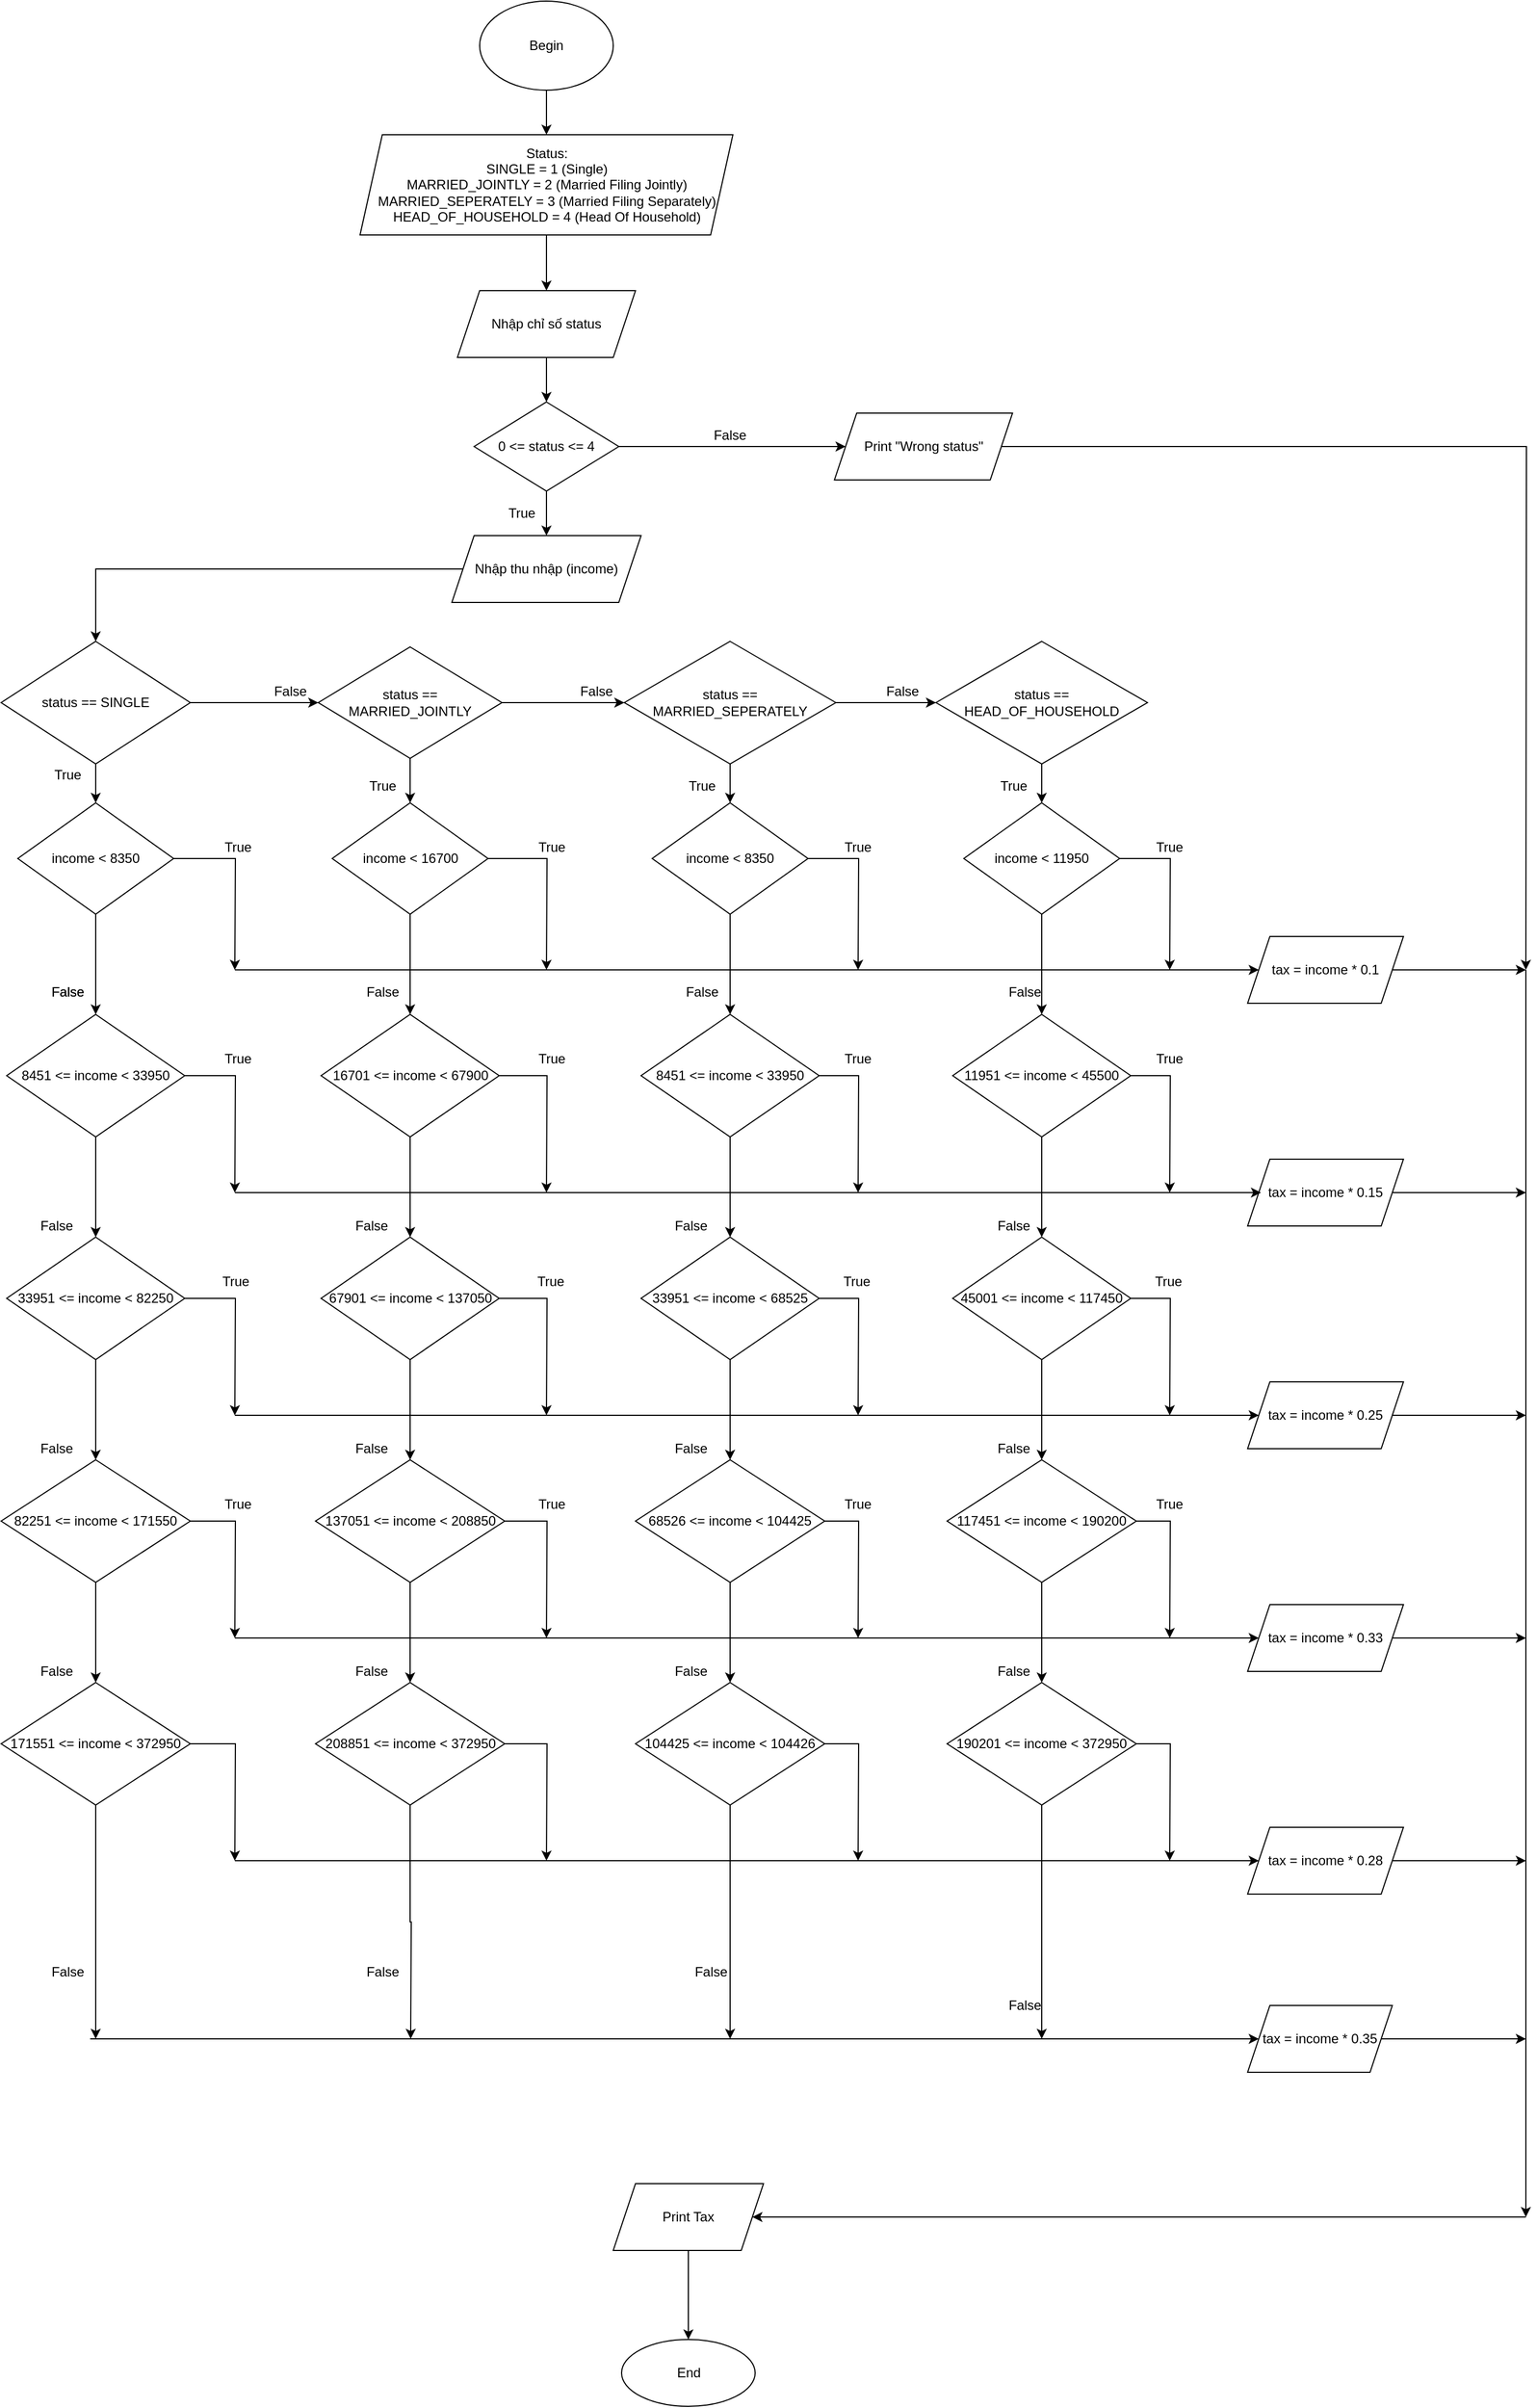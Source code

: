 <mxfile version="15.2.7" type="github">
  <diagram id="C5RBs43oDa-KdzZeNtuy" name="Page-1">
    <mxGraphModel dx="2216" dy="920" grid="1" gridSize="10" guides="1" tooltips="1" connect="1" arrows="1" fold="1" page="1" pageScale="1" pageWidth="1169" pageHeight="1654" math="0" shadow="0">
      <root>
        <mxCell id="WIyWlLk6GJQsqaUBKTNV-0" />
        <mxCell id="WIyWlLk6GJQsqaUBKTNV-1" parent="WIyWlLk6GJQsqaUBKTNV-0" />
        <mxCell id="ckWN-J3O00ycEV46TAen-2" style="edgeStyle=orthogonalEdgeStyle;rounded=0;orthogonalLoop=1;jettySize=auto;html=1;entryX=0.5;entryY=0;entryDx=0;entryDy=0;" parent="WIyWlLk6GJQsqaUBKTNV-1" source="ckWN-J3O00ycEV46TAen-0" target="ckWN-J3O00ycEV46TAen-1" edge="1">
          <mxGeometry relative="1" as="geometry" />
        </mxCell>
        <mxCell id="ckWN-J3O00ycEV46TAen-0" value="Begin" style="ellipse;whiteSpace=wrap;html=1;" parent="WIyWlLk6GJQsqaUBKTNV-1" vertex="1">
          <mxGeometry x="500" y="10" width="120" height="80" as="geometry" />
        </mxCell>
        <mxCell id="ckWN-J3O00ycEV46TAen-4" style="edgeStyle=orthogonalEdgeStyle;rounded=0;orthogonalLoop=1;jettySize=auto;html=1;entryX=0.5;entryY=0;entryDx=0;entryDy=0;" parent="WIyWlLk6GJQsqaUBKTNV-1" source="ckWN-J3O00ycEV46TAen-1" target="ckWN-J3O00ycEV46TAen-3" edge="1">
          <mxGeometry relative="1" as="geometry" />
        </mxCell>
        <mxCell id="ckWN-J3O00ycEV46TAen-1" value="Status:&lt;br&gt;SINGLE = 1 (Single)&lt;br&gt;MARRIED_JOINTLY = 2 (Married Filing Jointly)&lt;br&gt;MARRIED_SEPERATELY = 3 (Married Filing Separately)&lt;br&gt;HEAD_OF_HOUSEHOLD = 4 (Head Of Household)" style="shape=parallelogram;perimeter=parallelogramPerimeter;whiteSpace=wrap;html=1;fixedSize=1;" parent="WIyWlLk6GJQsqaUBKTNV-1" vertex="1">
          <mxGeometry x="392.5" y="130" width="335" height="90" as="geometry" />
        </mxCell>
        <mxCell id="ckWN-J3O00ycEV46TAen-6" style="edgeStyle=orthogonalEdgeStyle;rounded=0;orthogonalLoop=1;jettySize=auto;html=1;entryX=0.5;entryY=0;entryDx=0;entryDy=0;" parent="WIyWlLk6GJQsqaUBKTNV-1" source="ckWN-J3O00ycEV46TAen-3" target="ckWN-J3O00ycEV46TAen-5" edge="1">
          <mxGeometry relative="1" as="geometry" />
        </mxCell>
        <mxCell id="ckWN-J3O00ycEV46TAen-3" value="Nhập chỉ số status" style="shape=parallelogram;perimeter=parallelogramPerimeter;whiteSpace=wrap;html=1;fixedSize=1;" parent="WIyWlLk6GJQsqaUBKTNV-1" vertex="1">
          <mxGeometry x="480" y="270" width="160" height="60" as="geometry" />
        </mxCell>
        <mxCell id="ckWN-J3O00ycEV46TAen-8" style="edgeStyle=orthogonalEdgeStyle;rounded=0;orthogonalLoop=1;jettySize=auto;html=1;" parent="WIyWlLk6GJQsqaUBKTNV-1" source="ckWN-J3O00ycEV46TAen-5" target="ckWN-J3O00ycEV46TAen-7" edge="1">
          <mxGeometry relative="1" as="geometry" />
        </mxCell>
        <mxCell id="ckWN-J3O00ycEV46TAen-11" style="edgeStyle=orthogonalEdgeStyle;rounded=0;orthogonalLoop=1;jettySize=auto;html=1;entryX=0.5;entryY=0;entryDx=0;entryDy=0;" parent="WIyWlLk6GJQsqaUBKTNV-1" source="ckWN-J3O00ycEV46TAen-5" target="ckWN-J3O00ycEV46TAen-10" edge="1">
          <mxGeometry relative="1" as="geometry" />
        </mxCell>
        <mxCell id="ckWN-J3O00ycEV46TAen-5" value="0 &amp;lt;= status &amp;lt;= 4" style="rhombus;whiteSpace=wrap;html=1;" parent="WIyWlLk6GJQsqaUBKTNV-1" vertex="1">
          <mxGeometry x="495" y="370" width="130" height="80" as="geometry" />
        </mxCell>
        <mxCell id="xHcAGvmPAUpSbJHmkRTB-0" style="edgeStyle=orthogonalEdgeStyle;rounded=0;orthogonalLoop=1;jettySize=auto;html=1;" edge="1" parent="WIyWlLk6GJQsqaUBKTNV-1" source="ckWN-J3O00ycEV46TAen-7">
          <mxGeometry relative="1" as="geometry">
            <mxPoint x="1440" y="880" as="targetPoint" />
          </mxGeometry>
        </mxCell>
        <mxCell id="ckWN-J3O00ycEV46TAen-7" value="Print &quot;Wrong status&quot;" style="shape=parallelogram;perimeter=parallelogramPerimeter;whiteSpace=wrap;html=1;fixedSize=1;" parent="WIyWlLk6GJQsqaUBKTNV-1" vertex="1">
          <mxGeometry x="818.75" y="380" width="160" height="60" as="geometry" />
        </mxCell>
        <mxCell id="ckWN-J3O00ycEV46TAen-13" style="edgeStyle=orthogonalEdgeStyle;rounded=0;orthogonalLoop=1;jettySize=auto;html=1;entryX=0.5;entryY=0;entryDx=0;entryDy=0;" parent="WIyWlLk6GJQsqaUBKTNV-1" source="ckWN-J3O00ycEV46TAen-10" target="ckWN-J3O00ycEV46TAen-12" edge="1">
          <mxGeometry relative="1" as="geometry" />
        </mxCell>
        <mxCell id="ckWN-J3O00ycEV46TAen-10" value="Nhập thu nhập (income)" style="shape=parallelogram;perimeter=parallelogramPerimeter;whiteSpace=wrap;html=1;fixedSize=1;" parent="WIyWlLk6GJQsqaUBKTNV-1" vertex="1">
          <mxGeometry x="475" y="490" width="170" height="60" as="geometry" />
        </mxCell>
        <mxCell id="ckWN-J3O00ycEV46TAen-63" style="edgeStyle=orthogonalEdgeStyle;rounded=0;orthogonalLoop=1;jettySize=auto;html=1;" parent="WIyWlLk6GJQsqaUBKTNV-1" source="ckWN-J3O00ycEV46TAen-12" target="ckWN-J3O00ycEV46TAen-51" edge="1">
          <mxGeometry relative="1" as="geometry" />
        </mxCell>
        <mxCell id="ckWN-J3O00ycEV46TAen-66" style="edgeStyle=orthogonalEdgeStyle;rounded=0;orthogonalLoop=1;jettySize=auto;html=1;entryX=0.5;entryY=0;entryDx=0;entryDy=0;" parent="WIyWlLk6GJQsqaUBKTNV-1" source="ckWN-J3O00ycEV46TAen-12" target="ckWN-J3O00ycEV46TAen-14" edge="1">
          <mxGeometry relative="1" as="geometry" />
        </mxCell>
        <mxCell id="ckWN-J3O00ycEV46TAen-12" value="status == SINGLE" style="rhombus;whiteSpace=wrap;html=1;" parent="WIyWlLk6GJQsqaUBKTNV-1" vertex="1">
          <mxGeometry x="70" y="585" width="170" height="110" as="geometry" />
        </mxCell>
        <mxCell id="ckWN-J3O00ycEV46TAen-70" style="edgeStyle=orthogonalEdgeStyle;rounded=0;orthogonalLoop=1;jettySize=auto;html=1;" parent="WIyWlLk6GJQsqaUBKTNV-1" source="ckWN-J3O00ycEV46TAen-14" edge="1">
          <mxGeometry relative="1" as="geometry">
            <mxPoint x="280" y="880" as="targetPoint" />
          </mxGeometry>
        </mxCell>
        <mxCell id="ckWN-J3O00ycEV46TAen-75" style="edgeStyle=orthogonalEdgeStyle;rounded=0;orthogonalLoop=1;jettySize=auto;html=1;entryX=0.5;entryY=0;entryDx=0;entryDy=0;" parent="WIyWlLk6GJQsqaUBKTNV-1" source="ckWN-J3O00ycEV46TAen-14" target="ckWN-J3O00ycEV46TAen-19" edge="1">
          <mxGeometry relative="1" as="geometry" />
        </mxCell>
        <mxCell id="ckWN-J3O00ycEV46TAen-14" value="income &amp;lt; 8350" style="rhombus;whiteSpace=wrap;html=1;" parent="WIyWlLk6GJQsqaUBKTNV-1" vertex="1">
          <mxGeometry x="85" y="730" width="140" height="100" as="geometry" />
        </mxCell>
        <mxCell id="ckWN-J3O00ycEV46TAen-118" style="edgeStyle=orthogonalEdgeStyle;rounded=0;orthogonalLoop=1;jettySize=auto;html=1;" parent="WIyWlLk6GJQsqaUBKTNV-1" source="ckWN-J3O00ycEV46TAen-16" edge="1">
          <mxGeometry relative="1" as="geometry">
            <mxPoint x="1440" y="880" as="targetPoint" />
          </mxGeometry>
        </mxCell>
        <mxCell id="ckWN-J3O00ycEV46TAen-16" value="tax = income * 0.1" style="shape=parallelogram;perimeter=parallelogramPerimeter;whiteSpace=wrap;html=1;fixedSize=1;" parent="WIyWlLk6GJQsqaUBKTNV-1" vertex="1">
          <mxGeometry x="1190" y="850" width="140" height="60" as="geometry" />
        </mxCell>
        <mxCell id="ckWN-J3O00ycEV46TAen-79" style="edgeStyle=orthogonalEdgeStyle;rounded=0;orthogonalLoop=1;jettySize=auto;html=1;" parent="WIyWlLk6GJQsqaUBKTNV-1" source="ckWN-J3O00ycEV46TAen-19" edge="1">
          <mxGeometry relative="1" as="geometry">
            <mxPoint x="280" y="1080" as="targetPoint" />
          </mxGeometry>
        </mxCell>
        <mxCell id="ckWN-J3O00ycEV46TAen-84" style="edgeStyle=orthogonalEdgeStyle;rounded=0;orthogonalLoop=1;jettySize=auto;html=1;" parent="WIyWlLk6GJQsqaUBKTNV-1" source="ckWN-J3O00ycEV46TAen-19" target="ckWN-J3O00ycEV46TAen-22" edge="1">
          <mxGeometry relative="1" as="geometry" />
        </mxCell>
        <mxCell id="ckWN-J3O00ycEV46TAen-19" value="8451 &amp;lt;= income &amp;lt; 33950" style="rhombus;whiteSpace=wrap;html=1;" parent="WIyWlLk6GJQsqaUBKTNV-1" vertex="1">
          <mxGeometry x="75" y="920" width="160" height="110" as="geometry" />
        </mxCell>
        <mxCell id="ckWN-J3O00ycEV46TAen-119" style="edgeStyle=orthogonalEdgeStyle;rounded=0;orthogonalLoop=1;jettySize=auto;html=1;" parent="WIyWlLk6GJQsqaUBKTNV-1" source="ckWN-J3O00ycEV46TAen-20" edge="1">
          <mxGeometry relative="1" as="geometry">
            <mxPoint x="1440" y="1080" as="targetPoint" />
          </mxGeometry>
        </mxCell>
        <mxCell id="ckWN-J3O00ycEV46TAen-20" value="tax = income * 0.15" style="shape=parallelogram;perimeter=parallelogramPerimeter;whiteSpace=wrap;html=1;fixedSize=1;" parent="WIyWlLk6GJQsqaUBKTNV-1" vertex="1">
          <mxGeometry x="1190" y="1050" width="140" height="60" as="geometry" />
        </mxCell>
        <mxCell id="ckWN-J3O00ycEV46TAen-88" style="edgeStyle=orthogonalEdgeStyle;rounded=0;orthogonalLoop=1;jettySize=auto;html=1;" parent="WIyWlLk6GJQsqaUBKTNV-1" source="ckWN-J3O00ycEV46TAen-22" edge="1">
          <mxGeometry relative="1" as="geometry">
            <mxPoint x="280" y="1280" as="targetPoint" />
          </mxGeometry>
        </mxCell>
        <mxCell id="ckWN-J3O00ycEV46TAen-93" style="edgeStyle=orthogonalEdgeStyle;rounded=0;orthogonalLoop=1;jettySize=auto;html=1;entryX=0.5;entryY=0;entryDx=0;entryDy=0;" parent="WIyWlLk6GJQsqaUBKTNV-1" source="ckWN-J3O00ycEV46TAen-22" target="ckWN-J3O00ycEV46TAen-25" edge="1">
          <mxGeometry relative="1" as="geometry" />
        </mxCell>
        <mxCell id="ckWN-J3O00ycEV46TAen-22" value="33951 &amp;lt;= income &amp;lt; 82250" style="rhombus;whiteSpace=wrap;html=1;" parent="WIyWlLk6GJQsqaUBKTNV-1" vertex="1">
          <mxGeometry x="75" y="1120" width="160" height="110" as="geometry" />
        </mxCell>
        <mxCell id="ckWN-J3O00ycEV46TAen-120" style="edgeStyle=orthogonalEdgeStyle;rounded=0;orthogonalLoop=1;jettySize=auto;html=1;" parent="WIyWlLk6GJQsqaUBKTNV-1" source="ckWN-J3O00ycEV46TAen-23" edge="1">
          <mxGeometry relative="1" as="geometry">
            <mxPoint x="1440" y="1280" as="targetPoint" />
          </mxGeometry>
        </mxCell>
        <mxCell id="ckWN-J3O00ycEV46TAen-23" value="tax = income * 0.25" style="shape=parallelogram;perimeter=parallelogramPerimeter;whiteSpace=wrap;html=1;fixedSize=1;" parent="WIyWlLk6GJQsqaUBKTNV-1" vertex="1">
          <mxGeometry x="1190" y="1250" width="140" height="60" as="geometry" />
        </mxCell>
        <mxCell id="ckWN-J3O00ycEV46TAen-97" style="edgeStyle=orthogonalEdgeStyle;rounded=0;orthogonalLoop=1;jettySize=auto;html=1;" parent="WIyWlLk6GJQsqaUBKTNV-1" source="ckWN-J3O00ycEV46TAen-25" edge="1">
          <mxGeometry relative="1" as="geometry">
            <mxPoint x="280" y="1480" as="targetPoint" />
          </mxGeometry>
        </mxCell>
        <mxCell id="ckWN-J3O00ycEV46TAen-102" style="edgeStyle=orthogonalEdgeStyle;rounded=0;orthogonalLoop=1;jettySize=auto;html=1;entryX=0.5;entryY=0;entryDx=0;entryDy=0;" parent="WIyWlLk6GJQsqaUBKTNV-1" source="ckWN-J3O00ycEV46TAen-25" target="ckWN-J3O00ycEV46TAen-28" edge="1">
          <mxGeometry relative="1" as="geometry" />
        </mxCell>
        <mxCell id="ckWN-J3O00ycEV46TAen-25" value="82251 &amp;lt;= income &amp;lt; 171550" style="rhombus;whiteSpace=wrap;html=1;" parent="WIyWlLk6GJQsqaUBKTNV-1" vertex="1">
          <mxGeometry x="70" y="1320" width="170" height="110" as="geometry" />
        </mxCell>
        <mxCell id="ckWN-J3O00ycEV46TAen-122" style="edgeStyle=orthogonalEdgeStyle;rounded=0;orthogonalLoop=1;jettySize=auto;html=1;" parent="WIyWlLk6GJQsqaUBKTNV-1" source="ckWN-J3O00ycEV46TAen-26" edge="1">
          <mxGeometry relative="1" as="geometry">
            <mxPoint x="1440" y="1680.0" as="targetPoint" />
          </mxGeometry>
        </mxCell>
        <mxCell id="ckWN-J3O00ycEV46TAen-26" value="tax = income * 0.28" style="shape=parallelogram;perimeter=parallelogramPerimeter;whiteSpace=wrap;html=1;fixedSize=1;" parent="WIyWlLk6GJQsqaUBKTNV-1" vertex="1">
          <mxGeometry x="1190" y="1650" width="140" height="60" as="geometry" />
        </mxCell>
        <mxCell id="ckWN-J3O00ycEV46TAen-106" style="edgeStyle=orthogonalEdgeStyle;rounded=0;orthogonalLoop=1;jettySize=auto;html=1;" parent="WIyWlLk6GJQsqaUBKTNV-1" source="ckWN-J3O00ycEV46TAen-28" edge="1">
          <mxGeometry relative="1" as="geometry">
            <mxPoint x="280" y="1680" as="targetPoint" />
          </mxGeometry>
        </mxCell>
        <mxCell id="ckWN-J3O00ycEV46TAen-111" style="edgeStyle=orthogonalEdgeStyle;rounded=0;orthogonalLoop=1;jettySize=auto;html=1;" parent="WIyWlLk6GJQsqaUBKTNV-1" source="ckWN-J3O00ycEV46TAen-28" edge="1">
          <mxGeometry relative="1" as="geometry">
            <mxPoint x="155" y="1840" as="targetPoint" />
          </mxGeometry>
        </mxCell>
        <mxCell id="ckWN-J3O00ycEV46TAen-28" value="171551 &amp;lt;= income &amp;lt; 372950" style="rhombus;whiteSpace=wrap;html=1;" parent="WIyWlLk6GJQsqaUBKTNV-1" vertex="1">
          <mxGeometry x="70" y="1520" width="170" height="110" as="geometry" />
        </mxCell>
        <mxCell id="ckWN-J3O00ycEV46TAen-121" style="edgeStyle=orthogonalEdgeStyle;rounded=0;orthogonalLoop=1;jettySize=auto;html=1;" parent="WIyWlLk6GJQsqaUBKTNV-1" source="ckWN-J3O00ycEV46TAen-29" edge="1">
          <mxGeometry relative="1" as="geometry">
            <mxPoint x="1440" y="1480.0" as="targetPoint" />
          </mxGeometry>
        </mxCell>
        <mxCell id="ckWN-J3O00ycEV46TAen-29" value="tax = income * 0.33" style="shape=parallelogram;perimeter=parallelogramPerimeter;whiteSpace=wrap;html=1;fixedSize=1;" parent="WIyWlLk6GJQsqaUBKTNV-1" vertex="1">
          <mxGeometry x="1190" y="1450" width="140" height="60" as="geometry" />
        </mxCell>
        <mxCell id="ckWN-J3O00ycEV46TAen-125" style="edgeStyle=orthogonalEdgeStyle;rounded=0;orthogonalLoop=1;jettySize=auto;html=1;" parent="WIyWlLk6GJQsqaUBKTNV-1" source="ckWN-J3O00ycEV46TAen-37" edge="1">
          <mxGeometry relative="1" as="geometry">
            <mxPoint x="1440" y="1840" as="targetPoint" />
          </mxGeometry>
        </mxCell>
        <mxCell id="ckWN-J3O00ycEV46TAen-37" value="tax = income * 0.35" style="shape=parallelogram;perimeter=parallelogramPerimeter;whiteSpace=wrap;html=1;fixedSize=1;" parent="WIyWlLk6GJQsqaUBKTNV-1" vertex="1">
          <mxGeometry x="1190" y="1810" width="130" height="60" as="geometry" />
        </mxCell>
        <mxCell id="ckWN-J3O00ycEV46TAen-65" style="edgeStyle=orthogonalEdgeStyle;rounded=0;orthogonalLoop=1;jettySize=auto;html=1;entryX=0;entryY=0.5;entryDx=0;entryDy=0;" parent="WIyWlLk6GJQsqaUBKTNV-1" source="ckWN-J3O00ycEV46TAen-39" target="ckWN-J3O00ycEV46TAen-45" edge="1">
          <mxGeometry relative="1" as="geometry" />
        </mxCell>
        <mxCell id="ckWN-J3O00ycEV46TAen-68" style="edgeStyle=orthogonalEdgeStyle;rounded=0;orthogonalLoop=1;jettySize=auto;html=1;entryX=0.5;entryY=0;entryDx=0;entryDy=0;" parent="WIyWlLk6GJQsqaUBKTNV-1" source="ckWN-J3O00ycEV46TAen-39" target="ckWN-J3O00ycEV46TAen-40" edge="1">
          <mxGeometry relative="1" as="geometry" />
        </mxCell>
        <mxCell id="ckWN-J3O00ycEV46TAen-39" value="status == &lt;br&gt;MARRIED_SEPERATELY" style="rhombus;whiteSpace=wrap;html=1;" parent="WIyWlLk6GJQsqaUBKTNV-1" vertex="1">
          <mxGeometry x="630" y="585" width="190" height="110" as="geometry" />
        </mxCell>
        <mxCell id="ckWN-J3O00ycEV46TAen-72" style="edgeStyle=orthogonalEdgeStyle;rounded=0;orthogonalLoop=1;jettySize=auto;html=1;" parent="WIyWlLk6GJQsqaUBKTNV-1" source="ckWN-J3O00ycEV46TAen-40" edge="1">
          <mxGeometry relative="1" as="geometry">
            <mxPoint x="840" y="880" as="targetPoint" />
          </mxGeometry>
        </mxCell>
        <mxCell id="ckWN-J3O00ycEV46TAen-77" style="edgeStyle=orthogonalEdgeStyle;rounded=0;orthogonalLoop=1;jettySize=auto;html=1;entryX=0.5;entryY=0;entryDx=0;entryDy=0;" parent="WIyWlLk6GJQsqaUBKTNV-1" source="ckWN-J3O00ycEV46TAen-40" target="ckWN-J3O00ycEV46TAen-41" edge="1">
          <mxGeometry relative="1" as="geometry" />
        </mxCell>
        <mxCell id="ckWN-J3O00ycEV46TAen-40" value="income &amp;lt; 8350" style="rhombus;whiteSpace=wrap;html=1;" parent="WIyWlLk6GJQsqaUBKTNV-1" vertex="1">
          <mxGeometry x="655" y="730" width="140" height="100" as="geometry" />
        </mxCell>
        <mxCell id="ckWN-J3O00ycEV46TAen-81" style="edgeStyle=orthogonalEdgeStyle;rounded=0;orthogonalLoop=1;jettySize=auto;html=1;" parent="WIyWlLk6GJQsqaUBKTNV-1" source="ckWN-J3O00ycEV46TAen-41" edge="1">
          <mxGeometry relative="1" as="geometry">
            <mxPoint x="840" y="1080" as="targetPoint" />
          </mxGeometry>
        </mxCell>
        <mxCell id="ckWN-J3O00ycEV46TAen-86" style="edgeStyle=orthogonalEdgeStyle;rounded=0;orthogonalLoop=1;jettySize=auto;html=1;entryX=0.5;entryY=0;entryDx=0;entryDy=0;" parent="WIyWlLk6GJQsqaUBKTNV-1" source="ckWN-J3O00ycEV46TAen-41" target="ckWN-J3O00ycEV46TAen-42" edge="1">
          <mxGeometry relative="1" as="geometry" />
        </mxCell>
        <mxCell id="ckWN-J3O00ycEV46TAen-41" value="8451 &amp;lt;= income &amp;lt; 33950" style="rhombus;whiteSpace=wrap;html=1;" parent="WIyWlLk6GJQsqaUBKTNV-1" vertex="1">
          <mxGeometry x="645" y="920" width="160" height="110" as="geometry" />
        </mxCell>
        <mxCell id="ckWN-J3O00ycEV46TAen-90" style="edgeStyle=orthogonalEdgeStyle;rounded=0;orthogonalLoop=1;jettySize=auto;html=1;" parent="WIyWlLk6GJQsqaUBKTNV-1" source="ckWN-J3O00ycEV46TAen-42" edge="1">
          <mxGeometry relative="1" as="geometry">
            <mxPoint x="840" y="1280" as="targetPoint" />
          </mxGeometry>
        </mxCell>
        <mxCell id="ckWN-J3O00ycEV46TAen-95" style="edgeStyle=orthogonalEdgeStyle;rounded=0;orthogonalLoop=1;jettySize=auto;html=1;entryX=0.5;entryY=0;entryDx=0;entryDy=0;" parent="WIyWlLk6GJQsqaUBKTNV-1" source="ckWN-J3O00ycEV46TAen-42" target="ckWN-J3O00ycEV46TAen-43" edge="1">
          <mxGeometry relative="1" as="geometry" />
        </mxCell>
        <mxCell id="ckWN-J3O00ycEV46TAen-42" value="33951 &amp;lt;= income &amp;lt; 68525" style="rhombus;whiteSpace=wrap;html=1;" parent="WIyWlLk6GJQsqaUBKTNV-1" vertex="1">
          <mxGeometry x="645" y="1120" width="160" height="110" as="geometry" />
        </mxCell>
        <mxCell id="ckWN-J3O00ycEV46TAen-99" style="edgeStyle=orthogonalEdgeStyle;rounded=0;orthogonalLoop=1;jettySize=auto;html=1;" parent="WIyWlLk6GJQsqaUBKTNV-1" source="ckWN-J3O00ycEV46TAen-43" edge="1">
          <mxGeometry relative="1" as="geometry">
            <mxPoint x="840" y="1480" as="targetPoint" />
          </mxGeometry>
        </mxCell>
        <mxCell id="ckWN-J3O00ycEV46TAen-104" style="edgeStyle=orthogonalEdgeStyle;rounded=0;orthogonalLoop=1;jettySize=auto;html=1;" parent="WIyWlLk6GJQsqaUBKTNV-1" source="ckWN-J3O00ycEV46TAen-43" target="ckWN-J3O00ycEV46TAen-44" edge="1">
          <mxGeometry relative="1" as="geometry" />
        </mxCell>
        <mxCell id="ckWN-J3O00ycEV46TAen-43" value="68526 &amp;lt;= income &amp;lt; 104425" style="rhombus;whiteSpace=wrap;html=1;" parent="WIyWlLk6GJQsqaUBKTNV-1" vertex="1">
          <mxGeometry x="640" y="1320" width="170" height="110" as="geometry" />
        </mxCell>
        <mxCell id="ckWN-J3O00ycEV46TAen-108" style="edgeStyle=orthogonalEdgeStyle;rounded=0;orthogonalLoop=1;jettySize=auto;html=1;" parent="WIyWlLk6GJQsqaUBKTNV-1" source="ckWN-J3O00ycEV46TAen-44" edge="1">
          <mxGeometry relative="1" as="geometry">
            <mxPoint x="840" y="1680" as="targetPoint" />
          </mxGeometry>
        </mxCell>
        <mxCell id="ckWN-J3O00ycEV46TAen-114" style="edgeStyle=orthogonalEdgeStyle;rounded=0;orthogonalLoop=1;jettySize=auto;html=1;" parent="WIyWlLk6GJQsqaUBKTNV-1" source="ckWN-J3O00ycEV46TAen-44" edge="1">
          <mxGeometry relative="1" as="geometry">
            <mxPoint x="725" y="1840" as="targetPoint" />
          </mxGeometry>
        </mxCell>
        <mxCell id="ckWN-J3O00ycEV46TAen-44" value="104425 &amp;lt;= income &amp;lt; 104426" style="rhombus;whiteSpace=wrap;html=1;" parent="WIyWlLk6GJQsqaUBKTNV-1" vertex="1">
          <mxGeometry x="640" y="1520" width="170" height="110" as="geometry" />
        </mxCell>
        <mxCell id="ckWN-J3O00ycEV46TAen-69" style="edgeStyle=orthogonalEdgeStyle;rounded=0;orthogonalLoop=1;jettySize=auto;html=1;entryX=0.5;entryY=0;entryDx=0;entryDy=0;" parent="WIyWlLk6GJQsqaUBKTNV-1" source="ckWN-J3O00ycEV46TAen-45" target="ckWN-J3O00ycEV46TAen-46" edge="1">
          <mxGeometry relative="1" as="geometry" />
        </mxCell>
        <mxCell id="ckWN-J3O00ycEV46TAen-45" value="status == &lt;br&gt;HEAD_OF_HOUSEHOLD" style="rhombus;whiteSpace=wrap;html=1;" parent="WIyWlLk6GJQsqaUBKTNV-1" vertex="1">
          <mxGeometry x="910" y="585" width="190" height="110" as="geometry" />
        </mxCell>
        <mxCell id="ckWN-J3O00ycEV46TAen-73" style="edgeStyle=orthogonalEdgeStyle;rounded=0;orthogonalLoop=1;jettySize=auto;html=1;" parent="WIyWlLk6GJQsqaUBKTNV-1" source="ckWN-J3O00ycEV46TAen-46" edge="1">
          <mxGeometry relative="1" as="geometry">
            <mxPoint x="1120" y="880" as="targetPoint" />
          </mxGeometry>
        </mxCell>
        <mxCell id="ckWN-J3O00ycEV46TAen-78" style="edgeStyle=orthogonalEdgeStyle;rounded=0;orthogonalLoop=1;jettySize=auto;html=1;entryX=0.5;entryY=0;entryDx=0;entryDy=0;" parent="WIyWlLk6GJQsqaUBKTNV-1" source="ckWN-J3O00ycEV46TAen-46" target="ckWN-J3O00ycEV46TAen-47" edge="1">
          <mxGeometry relative="1" as="geometry" />
        </mxCell>
        <mxCell id="ckWN-J3O00ycEV46TAen-46" value="income &amp;lt; 11950" style="rhombus;whiteSpace=wrap;html=1;" parent="WIyWlLk6GJQsqaUBKTNV-1" vertex="1">
          <mxGeometry x="935" y="730" width="140" height="100" as="geometry" />
        </mxCell>
        <mxCell id="ckWN-J3O00ycEV46TAen-82" style="edgeStyle=orthogonalEdgeStyle;rounded=0;orthogonalLoop=1;jettySize=auto;html=1;" parent="WIyWlLk6GJQsqaUBKTNV-1" source="ckWN-J3O00ycEV46TAen-47" edge="1">
          <mxGeometry relative="1" as="geometry">
            <mxPoint x="1120" y="1080" as="targetPoint" />
          </mxGeometry>
        </mxCell>
        <mxCell id="ckWN-J3O00ycEV46TAen-87" style="edgeStyle=orthogonalEdgeStyle;rounded=0;orthogonalLoop=1;jettySize=auto;html=1;entryX=0.5;entryY=0;entryDx=0;entryDy=0;" parent="WIyWlLk6GJQsqaUBKTNV-1" source="ckWN-J3O00ycEV46TAen-47" target="ckWN-J3O00ycEV46TAen-48" edge="1">
          <mxGeometry relative="1" as="geometry" />
        </mxCell>
        <mxCell id="ckWN-J3O00ycEV46TAen-47" value="11951 &amp;lt;= income &amp;lt; 45500" style="rhombus;whiteSpace=wrap;html=1;" parent="WIyWlLk6GJQsqaUBKTNV-1" vertex="1">
          <mxGeometry x="925" y="920" width="160" height="110" as="geometry" />
        </mxCell>
        <mxCell id="ckWN-J3O00ycEV46TAen-91" style="edgeStyle=orthogonalEdgeStyle;rounded=0;orthogonalLoop=1;jettySize=auto;html=1;" parent="WIyWlLk6GJQsqaUBKTNV-1" source="ckWN-J3O00ycEV46TAen-48" edge="1">
          <mxGeometry relative="1" as="geometry">
            <mxPoint x="1120" y="1280" as="targetPoint" />
          </mxGeometry>
        </mxCell>
        <mxCell id="ckWN-J3O00ycEV46TAen-96" style="edgeStyle=orthogonalEdgeStyle;rounded=0;orthogonalLoop=1;jettySize=auto;html=1;entryX=0.5;entryY=0;entryDx=0;entryDy=0;" parent="WIyWlLk6GJQsqaUBKTNV-1" source="ckWN-J3O00ycEV46TAen-48" target="ckWN-J3O00ycEV46TAen-49" edge="1">
          <mxGeometry relative="1" as="geometry" />
        </mxCell>
        <mxCell id="ckWN-J3O00ycEV46TAen-48" value="45001 &amp;lt;= income &amp;lt; 117450" style="rhombus;whiteSpace=wrap;html=1;" parent="WIyWlLk6GJQsqaUBKTNV-1" vertex="1">
          <mxGeometry x="925" y="1120" width="160" height="110" as="geometry" />
        </mxCell>
        <mxCell id="ckWN-J3O00ycEV46TAen-100" style="edgeStyle=orthogonalEdgeStyle;rounded=0;orthogonalLoop=1;jettySize=auto;html=1;" parent="WIyWlLk6GJQsqaUBKTNV-1" source="ckWN-J3O00ycEV46TAen-49" edge="1">
          <mxGeometry relative="1" as="geometry">
            <mxPoint x="1120" y="1480" as="targetPoint" />
          </mxGeometry>
        </mxCell>
        <mxCell id="ckWN-J3O00ycEV46TAen-105" style="edgeStyle=orthogonalEdgeStyle;rounded=0;orthogonalLoop=1;jettySize=auto;html=1;entryX=0.5;entryY=0;entryDx=0;entryDy=0;" parent="WIyWlLk6GJQsqaUBKTNV-1" source="ckWN-J3O00ycEV46TAen-49" target="ckWN-J3O00ycEV46TAen-50" edge="1">
          <mxGeometry relative="1" as="geometry" />
        </mxCell>
        <mxCell id="ckWN-J3O00ycEV46TAen-49" value="117451 &amp;lt;= income &amp;lt; 190200" style="rhombus;whiteSpace=wrap;html=1;" parent="WIyWlLk6GJQsqaUBKTNV-1" vertex="1">
          <mxGeometry x="920" y="1320" width="170" height="110" as="geometry" />
        </mxCell>
        <mxCell id="ckWN-J3O00ycEV46TAen-109" style="edgeStyle=orthogonalEdgeStyle;rounded=0;orthogonalLoop=1;jettySize=auto;html=1;" parent="WIyWlLk6GJQsqaUBKTNV-1" source="ckWN-J3O00ycEV46TAen-50" edge="1">
          <mxGeometry relative="1" as="geometry">
            <mxPoint x="1120" y="1680" as="targetPoint" />
          </mxGeometry>
        </mxCell>
        <mxCell id="ckWN-J3O00ycEV46TAen-115" style="edgeStyle=orthogonalEdgeStyle;rounded=0;orthogonalLoop=1;jettySize=auto;html=1;" parent="WIyWlLk6GJQsqaUBKTNV-1" source="ckWN-J3O00ycEV46TAen-50" edge="1">
          <mxGeometry relative="1" as="geometry">
            <mxPoint x="1005" y="1840" as="targetPoint" />
          </mxGeometry>
        </mxCell>
        <mxCell id="ckWN-J3O00ycEV46TAen-50" value="190201 &amp;lt;= income &amp;lt; 372950" style="rhombus;whiteSpace=wrap;html=1;" parent="WIyWlLk6GJQsqaUBKTNV-1" vertex="1">
          <mxGeometry x="920" y="1520" width="170" height="110" as="geometry" />
        </mxCell>
        <mxCell id="ckWN-J3O00ycEV46TAen-64" style="edgeStyle=orthogonalEdgeStyle;rounded=0;orthogonalLoop=1;jettySize=auto;html=1;entryX=0;entryY=0.5;entryDx=0;entryDy=0;" parent="WIyWlLk6GJQsqaUBKTNV-1" source="ckWN-J3O00ycEV46TAen-51" target="ckWN-J3O00ycEV46TAen-39" edge="1">
          <mxGeometry relative="1" as="geometry" />
        </mxCell>
        <mxCell id="ckWN-J3O00ycEV46TAen-67" style="edgeStyle=orthogonalEdgeStyle;rounded=0;orthogonalLoop=1;jettySize=auto;html=1;entryX=0.5;entryY=0;entryDx=0;entryDy=0;" parent="WIyWlLk6GJQsqaUBKTNV-1" source="ckWN-J3O00ycEV46TAen-51" target="ckWN-J3O00ycEV46TAen-52" edge="1">
          <mxGeometry relative="1" as="geometry" />
        </mxCell>
        <mxCell id="ckWN-J3O00ycEV46TAen-51" value="status == MARRIED_JOINTLY" style="rhombus;whiteSpace=wrap;html=1;" parent="WIyWlLk6GJQsqaUBKTNV-1" vertex="1">
          <mxGeometry x="355" y="590" width="165" height="100" as="geometry" />
        </mxCell>
        <mxCell id="ckWN-J3O00ycEV46TAen-71" style="edgeStyle=orthogonalEdgeStyle;rounded=0;orthogonalLoop=1;jettySize=auto;html=1;" parent="WIyWlLk6GJQsqaUBKTNV-1" source="ckWN-J3O00ycEV46TAen-52" edge="1">
          <mxGeometry relative="1" as="geometry">
            <mxPoint x="560" y="880" as="targetPoint" />
          </mxGeometry>
        </mxCell>
        <mxCell id="ckWN-J3O00ycEV46TAen-76" style="edgeStyle=orthogonalEdgeStyle;rounded=0;orthogonalLoop=1;jettySize=auto;html=1;entryX=0.5;entryY=0;entryDx=0;entryDy=0;" parent="WIyWlLk6GJQsqaUBKTNV-1" source="ckWN-J3O00ycEV46TAen-52" target="ckWN-J3O00ycEV46TAen-53" edge="1">
          <mxGeometry relative="1" as="geometry" />
        </mxCell>
        <mxCell id="ckWN-J3O00ycEV46TAen-52" value="income &amp;lt; 16700" style="rhombus;whiteSpace=wrap;html=1;" parent="WIyWlLk6GJQsqaUBKTNV-1" vertex="1">
          <mxGeometry x="367.5" y="730" width="140" height="100" as="geometry" />
        </mxCell>
        <mxCell id="ckWN-J3O00ycEV46TAen-80" style="edgeStyle=orthogonalEdgeStyle;rounded=0;orthogonalLoop=1;jettySize=auto;html=1;" parent="WIyWlLk6GJQsqaUBKTNV-1" source="ckWN-J3O00ycEV46TAen-53" edge="1">
          <mxGeometry relative="1" as="geometry">
            <mxPoint x="560" y="1080" as="targetPoint" />
          </mxGeometry>
        </mxCell>
        <mxCell id="ckWN-J3O00ycEV46TAen-85" style="edgeStyle=orthogonalEdgeStyle;rounded=0;orthogonalLoop=1;jettySize=auto;html=1;" parent="WIyWlLk6GJQsqaUBKTNV-1" source="ckWN-J3O00ycEV46TAen-53" target="ckWN-J3O00ycEV46TAen-54" edge="1">
          <mxGeometry relative="1" as="geometry" />
        </mxCell>
        <mxCell id="ckWN-J3O00ycEV46TAen-53" value="16701 &amp;lt;= income &amp;lt; 67900" style="rhombus;whiteSpace=wrap;html=1;" parent="WIyWlLk6GJQsqaUBKTNV-1" vertex="1">
          <mxGeometry x="357.5" y="920" width="160" height="110" as="geometry" />
        </mxCell>
        <mxCell id="ckWN-J3O00ycEV46TAen-89" style="edgeStyle=orthogonalEdgeStyle;rounded=0;orthogonalLoop=1;jettySize=auto;html=1;" parent="WIyWlLk6GJQsqaUBKTNV-1" source="ckWN-J3O00ycEV46TAen-54" edge="1">
          <mxGeometry relative="1" as="geometry">
            <mxPoint x="560" y="1280" as="targetPoint" />
          </mxGeometry>
        </mxCell>
        <mxCell id="ckWN-J3O00ycEV46TAen-94" style="edgeStyle=orthogonalEdgeStyle;rounded=0;orthogonalLoop=1;jettySize=auto;html=1;entryX=0.5;entryY=0;entryDx=0;entryDy=0;" parent="WIyWlLk6GJQsqaUBKTNV-1" source="ckWN-J3O00ycEV46TAen-54" target="ckWN-J3O00ycEV46TAen-55" edge="1">
          <mxGeometry relative="1" as="geometry" />
        </mxCell>
        <mxCell id="ckWN-J3O00ycEV46TAen-54" value="67901 &amp;lt;= income &amp;lt; 137050" style="rhombus;whiteSpace=wrap;html=1;" parent="WIyWlLk6GJQsqaUBKTNV-1" vertex="1">
          <mxGeometry x="357.5" y="1120" width="160" height="110" as="geometry" />
        </mxCell>
        <mxCell id="ckWN-J3O00ycEV46TAen-98" style="edgeStyle=orthogonalEdgeStyle;rounded=0;orthogonalLoop=1;jettySize=auto;html=1;" parent="WIyWlLk6GJQsqaUBKTNV-1" source="ckWN-J3O00ycEV46TAen-55" edge="1">
          <mxGeometry relative="1" as="geometry">
            <mxPoint x="560" y="1480" as="targetPoint" />
          </mxGeometry>
        </mxCell>
        <mxCell id="ckWN-J3O00ycEV46TAen-103" style="edgeStyle=orthogonalEdgeStyle;rounded=0;orthogonalLoop=1;jettySize=auto;html=1;entryX=0.5;entryY=0;entryDx=0;entryDy=0;" parent="WIyWlLk6GJQsqaUBKTNV-1" source="ckWN-J3O00ycEV46TAen-55" target="ckWN-J3O00ycEV46TAen-56" edge="1">
          <mxGeometry relative="1" as="geometry" />
        </mxCell>
        <mxCell id="ckWN-J3O00ycEV46TAen-55" value="137051 &amp;lt;= income &amp;lt; 208850" style="rhombus;whiteSpace=wrap;html=1;" parent="WIyWlLk6GJQsqaUBKTNV-1" vertex="1">
          <mxGeometry x="352.5" y="1320" width="170" height="110" as="geometry" />
        </mxCell>
        <mxCell id="ckWN-J3O00ycEV46TAen-107" style="edgeStyle=orthogonalEdgeStyle;rounded=0;orthogonalLoop=1;jettySize=auto;html=1;" parent="WIyWlLk6GJQsqaUBKTNV-1" source="ckWN-J3O00ycEV46TAen-56" edge="1">
          <mxGeometry relative="1" as="geometry">
            <mxPoint x="560" y="1680" as="targetPoint" />
          </mxGeometry>
        </mxCell>
        <mxCell id="ckWN-J3O00ycEV46TAen-112" style="edgeStyle=orthogonalEdgeStyle;rounded=0;orthogonalLoop=1;jettySize=auto;html=1;" parent="WIyWlLk6GJQsqaUBKTNV-1" source="ckWN-J3O00ycEV46TAen-56" edge="1">
          <mxGeometry relative="1" as="geometry">
            <mxPoint x="438" y="1840" as="targetPoint" />
          </mxGeometry>
        </mxCell>
        <mxCell id="ckWN-J3O00ycEV46TAen-56" value="208851 &amp;lt;= income &amp;lt; 372950" style="rhombus;whiteSpace=wrap;html=1;" parent="WIyWlLk6GJQsqaUBKTNV-1" vertex="1">
          <mxGeometry x="352.5" y="1520" width="170" height="110" as="geometry" />
        </mxCell>
        <mxCell id="ckWN-J3O00ycEV46TAen-74" value="" style="endArrow=classic;html=1;" parent="WIyWlLk6GJQsqaUBKTNV-1" edge="1">
          <mxGeometry width="50" height="50" relative="1" as="geometry">
            <mxPoint x="280" y="880" as="sourcePoint" />
            <mxPoint x="1200" y="880" as="targetPoint" />
          </mxGeometry>
        </mxCell>
        <mxCell id="ckWN-J3O00ycEV46TAen-83" value="" style="endArrow=classic;html=1;" parent="WIyWlLk6GJQsqaUBKTNV-1" edge="1">
          <mxGeometry width="50" height="50" relative="1" as="geometry">
            <mxPoint x="280" y="1080" as="sourcePoint" />
            <mxPoint x="1202" y="1080" as="targetPoint" />
            <Array as="points">
              <mxPoint x="480" y="1080" />
            </Array>
          </mxGeometry>
        </mxCell>
        <mxCell id="ckWN-J3O00ycEV46TAen-92" value="" style="endArrow=classic;html=1;" parent="WIyWlLk6GJQsqaUBKTNV-1" edge="1">
          <mxGeometry width="50" height="50" relative="1" as="geometry">
            <mxPoint x="280" y="1280" as="sourcePoint" />
            <mxPoint x="1200" y="1280" as="targetPoint" />
          </mxGeometry>
        </mxCell>
        <mxCell id="ckWN-J3O00ycEV46TAen-101" value="" style="endArrow=classic;html=1;" parent="WIyWlLk6GJQsqaUBKTNV-1" edge="1">
          <mxGeometry width="50" height="50" relative="1" as="geometry">
            <mxPoint x="280" y="1480" as="sourcePoint" />
            <mxPoint x="1200" y="1480" as="targetPoint" />
          </mxGeometry>
        </mxCell>
        <mxCell id="ckWN-J3O00ycEV46TAen-110" value="" style="endArrow=classic;html=1;" parent="WIyWlLk6GJQsqaUBKTNV-1" edge="1">
          <mxGeometry width="50" height="50" relative="1" as="geometry">
            <mxPoint x="280" y="1680" as="sourcePoint" />
            <mxPoint x="1200" y="1680" as="targetPoint" />
          </mxGeometry>
        </mxCell>
        <mxCell id="ckWN-J3O00ycEV46TAen-113" value="" style="endArrow=classic;html=1;entryX=0;entryY=0.5;entryDx=0;entryDy=0;" parent="WIyWlLk6GJQsqaUBKTNV-1" target="ckWN-J3O00ycEV46TAen-37" edge="1">
          <mxGeometry width="50" height="50" relative="1" as="geometry">
            <mxPoint x="150" y="1840" as="sourcePoint" />
            <mxPoint x="480" y="1740" as="targetPoint" />
          </mxGeometry>
        </mxCell>
        <mxCell id="ckWN-J3O00ycEV46TAen-116" value="" style="endArrow=classic;html=1;" parent="WIyWlLk6GJQsqaUBKTNV-1" edge="1">
          <mxGeometry width="50" height="50" relative="1" as="geometry">
            <mxPoint x="1440" y="880" as="sourcePoint" />
            <mxPoint x="1440" y="2000" as="targetPoint" />
          </mxGeometry>
        </mxCell>
        <mxCell id="ckWN-J3O00ycEV46TAen-117" value="" style="endArrow=classic;html=1;entryX=1;entryY=0.5;entryDx=0;entryDy=0;" parent="WIyWlLk6GJQsqaUBKTNV-1" target="ckWN-J3O00ycEV46TAen-124" edge="1">
          <mxGeometry width="50" height="50" relative="1" as="geometry">
            <mxPoint x="1440" y="2000" as="sourcePoint" />
            <mxPoint x="820" y="2000" as="targetPoint" />
          </mxGeometry>
        </mxCell>
        <mxCell id="ckWN-J3O00ycEV46TAen-127" value="" style="edgeStyle=orthogonalEdgeStyle;rounded=0;orthogonalLoop=1;jettySize=auto;html=1;" parent="WIyWlLk6GJQsqaUBKTNV-1" source="ckWN-J3O00ycEV46TAen-124" target="ckWN-J3O00ycEV46TAen-126" edge="1">
          <mxGeometry relative="1" as="geometry" />
        </mxCell>
        <mxCell id="ckWN-J3O00ycEV46TAen-124" value="Print Tax" style="shape=parallelogram;perimeter=parallelogramPerimeter;whiteSpace=wrap;html=1;fixedSize=1;" parent="WIyWlLk6GJQsqaUBKTNV-1" vertex="1">
          <mxGeometry x="620" y="1970" width="135" height="60" as="geometry" />
        </mxCell>
        <mxCell id="ckWN-J3O00ycEV46TAen-126" value="End" style="ellipse;whiteSpace=wrap;html=1;" parent="WIyWlLk6GJQsqaUBKTNV-1" vertex="1">
          <mxGeometry x="627.5" y="2110" width="120" height="60" as="geometry" />
        </mxCell>
        <mxCell id="ckWN-J3O00ycEV46TAen-128" value="False" style="text;html=1;strokeColor=none;fillColor=none;align=center;verticalAlign=middle;whiteSpace=wrap;rounded=0;" parent="WIyWlLk6GJQsqaUBKTNV-1" vertex="1">
          <mxGeometry x="705" y="390" width="40" height="20" as="geometry" />
        </mxCell>
        <mxCell id="ckWN-J3O00ycEV46TAen-129" value="True" style="text;html=1;strokeColor=none;fillColor=none;align=center;verticalAlign=middle;whiteSpace=wrap;rounded=0;" parent="WIyWlLk6GJQsqaUBKTNV-1" vertex="1">
          <mxGeometry x="517.5" y="460" width="40" height="20" as="geometry" />
        </mxCell>
        <mxCell id="ckWN-J3O00ycEV46TAen-130" value="False" style="text;html=1;strokeColor=none;fillColor=none;align=center;verticalAlign=middle;whiteSpace=wrap;rounded=0;" parent="WIyWlLk6GJQsqaUBKTNV-1" vertex="1">
          <mxGeometry x="310" y="620" width="40" height="20" as="geometry" />
        </mxCell>
        <mxCell id="ckWN-J3O00ycEV46TAen-131" value="False" style="text;html=1;strokeColor=none;fillColor=none;align=center;verticalAlign=middle;whiteSpace=wrap;rounded=0;" parent="WIyWlLk6GJQsqaUBKTNV-1" vertex="1">
          <mxGeometry x="585" y="620" width="40" height="20" as="geometry" />
        </mxCell>
        <mxCell id="ckWN-J3O00ycEV46TAen-132" value="False" style="text;html=1;strokeColor=none;fillColor=none;align=center;verticalAlign=middle;whiteSpace=wrap;rounded=0;" parent="WIyWlLk6GJQsqaUBKTNV-1" vertex="1">
          <mxGeometry x="860" y="620" width="40" height="20" as="geometry" />
        </mxCell>
        <mxCell id="ckWN-J3O00ycEV46TAen-133" value="False" style="text;html=1;strokeColor=none;fillColor=none;align=center;verticalAlign=middle;whiteSpace=wrap;rounded=0;" parent="WIyWlLk6GJQsqaUBKTNV-1" vertex="1">
          <mxGeometry x="110" y="890" width="40" height="20" as="geometry" />
        </mxCell>
        <mxCell id="ckWN-J3O00ycEV46TAen-134" value="False" style="text;html=1;strokeColor=none;fillColor=none;align=center;verticalAlign=middle;whiteSpace=wrap;rounded=0;" parent="WIyWlLk6GJQsqaUBKTNV-1" vertex="1">
          <mxGeometry x="392.5" y="890" width="40" height="20" as="geometry" />
        </mxCell>
        <mxCell id="ckWN-J3O00ycEV46TAen-135" value="False" style="text;html=1;strokeColor=none;fillColor=none;align=center;verticalAlign=middle;whiteSpace=wrap;rounded=0;" parent="WIyWlLk6GJQsqaUBKTNV-1" vertex="1">
          <mxGeometry x="680" y="890" width="40" height="20" as="geometry" />
        </mxCell>
        <mxCell id="ckWN-J3O00ycEV46TAen-136" value="False" style="text;html=1;strokeColor=none;fillColor=none;align=center;verticalAlign=middle;whiteSpace=wrap;rounded=0;" parent="WIyWlLk6GJQsqaUBKTNV-1" vertex="1">
          <mxGeometry x="970" y="890" width="40" height="20" as="geometry" />
        </mxCell>
        <mxCell id="ckWN-J3O00ycEV46TAen-138" value="False" style="text;html=1;strokeColor=none;fillColor=none;align=center;verticalAlign=middle;whiteSpace=wrap;rounded=0;" parent="WIyWlLk6GJQsqaUBKTNV-1" vertex="1">
          <mxGeometry x="110" y="890" width="40" height="20" as="geometry" />
        </mxCell>
        <mxCell id="ckWN-J3O00ycEV46TAen-140" value="False" style="text;html=1;strokeColor=none;fillColor=none;align=center;verticalAlign=middle;whiteSpace=wrap;rounded=0;" parent="WIyWlLk6GJQsqaUBKTNV-1" vertex="1">
          <mxGeometry x="382.5" y="1100" width="40" height="20" as="geometry" />
        </mxCell>
        <mxCell id="ckWN-J3O00ycEV46TAen-141" value="False" style="text;html=1;strokeColor=none;fillColor=none;align=center;verticalAlign=middle;whiteSpace=wrap;rounded=0;" parent="WIyWlLk6GJQsqaUBKTNV-1" vertex="1">
          <mxGeometry x="670" y="1100" width="40" height="20" as="geometry" />
        </mxCell>
        <mxCell id="ckWN-J3O00ycEV46TAen-142" value="False" style="text;html=1;strokeColor=none;fillColor=none;align=center;verticalAlign=middle;whiteSpace=wrap;rounded=0;" parent="WIyWlLk6GJQsqaUBKTNV-1" vertex="1">
          <mxGeometry x="960" y="1100" width="40" height="20" as="geometry" />
        </mxCell>
        <mxCell id="ckWN-J3O00ycEV46TAen-143" value="False" style="text;html=1;strokeColor=none;fillColor=none;align=center;verticalAlign=middle;whiteSpace=wrap;rounded=0;" parent="WIyWlLk6GJQsqaUBKTNV-1" vertex="1">
          <mxGeometry x="100" y="1100" width="40" height="20" as="geometry" />
        </mxCell>
        <mxCell id="ckWN-J3O00ycEV46TAen-144" value="False" style="text;html=1;strokeColor=none;fillColor=none;align=center;verticalAlign=middle;whiteSpace=wrap;rounded=0;" parent="WIyWlLk6GJQsqaUBKTNV-1" vertex="1">
          <mxGeometry x="382.5" y="1300" width="40" height="20" as="geometry" />
        </mxCell>
        <mxCell id="ckWN-J3O00ycEV46TAen-145" value="False" style="text;html=1;strokeColor=none;fillColor=none;align=center;verticalAlign=middle;whiteSpace=wrap;rounded=0;" parent="WIyWlLk6GJQsqaUBKTNV-1" vertex="1">
          <mxGeometry x="670" y="1300" width="40" height="20" as="geometry" />
        </mxCell>
        <mxCell id="ckWN-J3O00ycEV46TAen-146" value="False" style="text;html=1;strokeColor=none;fillColor=none;align=center;verticalAlign=middle;whiteSpace=wrap;rounded=0;" parent="WIyWlLk6GJQsqaUBKTNV-1" vertex="1">
          <mxGeometry x="960" y="1300" width="40" height="20" as="geometry" />
        </mxCell>
        <mxCell id="ckWN-J3O00ycEV46TAen-147" value="False" style="text;html=1;strokeColor=none;fillColor=none;align=center;verticalAlign=middle;whiteSpace=wrap;rounded=0;" parent="WIyWlLk6GJQsqaUBKTNV-1" vertex="1">
          <mxGeometry x="100" y="1300" width="40" height="20" as="geometry" />
        </mxCell>
        <mxCell id="ckWN-J3O00ycEV46TAen-148" value="False" style="text;html=1;strokeColor=none;fillColor=none;align=center;verticalAlign=middle;whiteSpace=wrap;rounded=0;" parent="WIyWlLk6GJQsqaUBKTNV-1" vertex="1">
          <mxGeometry x="382.5" y="1500" width="40" height="20" as="geometry" />
        </mxCell>
        <mxCell id="ckWN-J3O00ycEV46TAen-149" value="False" style="text;html=1;strokeColor=none;fillColor=none;align=center;verticalAlign=middle;whiteSpace=wrap;rounded=0;" parent="WIyWlLk6GJQsqaUBKTNV-1" vertex="1">
          <mxGeometry x="670" y="1500" width="40" height="20" as="geometry" />
        </mxCell>
        <mxCell id="ckWN-J3O00ycEV46TAen-150" value="False" style="text;html=1;strokeColor=none;fillColor=none;align=center;verticalAlign=middle;whiteSpace=wrap;rounded=0;" parent="WIyWlLk6GJQsqaUBKTNV-1" vertex="1">
          <mxGeometry x="960" y="1500" width="40" height="20" as="geometry" />
        </mxCell>
        <mxCell id="ckWN-J3O00ycEV46TAen-151" value="False" style="text;html=1;strokeColor=none;fillColor=none;align=center;verticalAlign=middle;whiteSpace=wrap;rounded=0;" parent="WIyWlLk6GJQsqaUBKTNV-1" vertex="1">
          <mxGeometry x="100" y="1500" width="40" height="20" as="geometry" />
        </mxCell>
        <mxCell id="ckWN-J3O00ycEV46TAen-152" value="False" style="text;html=1;strokeColor=none;fillColor=none;align=center;verticalAlign=middle;whiteSpace=wrap;rounded=0;" parent="WIyWlLk6GJQsqaUBKTNV-1" vertex="1">
          <mxGeometry x="392.5" y="1770" width="40" height="20" as="geometry" />
        </mxCell>
        <mxCell id="ckWN-J3O00ycEV46TAen-153" value="False" style="text;html=1;strokeColor=none;fillColor=none;align=center;verticalAlign=middle;whiteSpace=wrap;rounded=0;" parent="WIyWlLk6GJQsqaUBKTNV-1" vertex="1">
          <mxGeometry x="687.5" y="1770" width="40" height="20" as="geometry" />
        </mxCell>
        <mxCell id="ckWN-J3O00ycEV46TAen-154" value="False" style="text;html=1;strokeColor=none;fillColor=none;align=center;verticalAlign=middle;whiteSpace=wrap;rounded=0;" parent="WIyWlLk6GJQsqaUBKTNV-1" vertex="1">
          <mxGeometry x="970" y="1800" width="40" height="20" as="geometry" />
        </mxCell>
        <mxCell id="ckWN-J3O00ycEV46TAen-155" value="False" style="text;html=1;strokeColor=none;fillColor=none;align=center;verticalAlign=middle;whiteSpace=wrap;rounded=0;" parent="WIyWlLk6GJQsqaUBKTNV-1" vertex="1">
          <mxGeometry x="110" y="1770" width="40" height="20" as="geometry" />
        </mxCell>
        <mxCell id="ckWN-J3O00ycEV46TAen-156" value="True" style="text;html=1;strokeColor=none;fillColor=none;align=center;verticalAlign=middle;whiteSpace=wrap;rounded=0;" parent="WIyWlLk6GJQsqaUBKTNV-1" vertex="1">
          <mxGeometry x="110" y="695" width="40" height="20" as="geometry" />
        </mxCell>
        <mxCell id="ckWN-J3O00ycEV46TAen-157" value="True" style="text;html=1;strokeColor=none;fillColor=none;align=center;verticalAlign=middle;whiteSpace=wrap;rounded=0;" parent="WIyWlLk6GJQsqaUBKTNV-1" vertex="1">
          <mxGeometry x="392.5" y="705" width="40" height="20" as="geometry" />
        </mxCell>
        <mxCell id="ckWN-J3O00ycEV46TAen-158" value="True" style="text;html=1;strokeColor=none;fillColor=none;align=center;verticalAlign=middle;whiteSpace=wrap;rounded=0;" parent="WIyWlLk6GJQsqaUBKTNV-1" vertex="1">
          <mxGeometry x="680" y="705" width="40" height="20" as="geometry" />
        </mxCell>
        <mxCell id="ckWN-J3O00ycEV46TAen-159" value="True" style="text;html=1;strokeColor=none;fillColor=none;align=center;verticalAlign=middle;whiteSpace=wrap;rounded=0;" parent="WIyWlLk6GJQsqaUBKTNV-1" vertex="1">
          <mxGeometry x="960" y="705" width="40" height="20" as="geometry" />
        </mxCell>
        <mxCell id="ckWN-J3O00ycEV46TAen-160" value="True" style="text;html=1;strokeColor=none;fillColor=none;align=center;verticalAlign=middle;whiteSpace=wrap;rounded=0;" parent="WIyWlLk6GJQsqaUBKTNV-1" vertex="1">
          <mxGeometry x="262.5" y="760" width="40" height="20" as="geometry" />
        </mxCell>
        <mxCell id="ckWN-J3O00ycEV46TAen-161" value="True" style="text;html=1;strokeColor=none;fillColor=none;align=center;verticalAlign=middle;whiteSpace=wrap;rounded=0;" parent="WIyWlLk6GJQsqaUBKTNV-1" vertex="1">
          <mxGeometry x="545" y="760" width="40" height="20" as="geometry" />
        </mxCell>
        <mxCell id="ckWN-J3O00ycEV46TAen-162" value="True" style="text;html=1;strokeColor=none;fillColor=none;align=center;verticalAlign=middle;whiteSpace=wrap;rounded=0;" parent="WIyWlLk6GJQsqaUBKTNV-1" vertex="1">
          <mxGeometry x="820" y="760" width="40" height="20" as="geometry" />
        </mxCell>
        <mxCell id="ckWN-J3O00ycEV46TAen-163" value="True" style="text;html=1;strokeColor=none;fillColor=none;align=center;verticalAlign=middle;whiteSpace=wrap;rounded=0;" parent="WIyWlLk6GJQsqaUBKTNV-1" vertex="1">
          <mxGeometry x="1100" y="760" width="40" height="20" as="geometry" />
        </mxCell>
        <mxCell id="ckWN-J3O00ycEV46TAen-164" value="True" style="text;html=1;strokeColor=none;fillColor=none;align=center;verticalAlign=middle;whiteSpace=wrap;rounded=0;" parent="WIyWlLk6GJQsqaUBKTNV-1" vertex="1">
          <mxGeometry x="262.5" y="950" width="40" height="20" as="geometry" />
        </mxCell>
        <mxCell id="ckWN-J3O00ycEV46TAen-165" value="True" style="text;html=1;strokeColor=none;fillColor=none;align=center;verticalAlign=middle;whiteSpace=wrap;rounded=0;" parent="WIyWlLk6GJQsqaUBKTNV-1" vertex="1">
          <mxGeometry x="545" y="950" width="40" height="20" as="geometry" />
        </mxCell>
        <mxCell id="ckWN-J3O00ycEV46TAen-166" value="True" style="text;html=1;strokeColor=none;fillColor=none;align=center;verticalAlign=middle;whiteSpace=wrap;rounded=0;" parent="WIyWlLk6GJQsqaUBKTNV-1" vertex="1">
          <mxGeometry x="820" y="950" width="40" height="20" as="geometry" />
        </mxCell>
        <mxCell id="ckWN-J3O00ycEV46TAen-167" value="True" style="text;html=1;strokeColor=none;fillColor=none;align=center;verticalAlign=middle;whiteSpace=wrap;rounded=0;" parent="WIyWlLk6GJQsqaUBKTNV-1" vertex="1">
          <mxGeometry x="1100" y="950" width="40" height="20" as="geometry" />
        </mxCell>
        <mxCell id="ckWN-J3O00ycEV46TAen-168" value="True" style="text;html=1;strokeColor=none;fillColor=none;align=center;verticalAlign=middle;whiteSpace=wrap;rounded=0;" parent="WIyWlLk6GJQsqaUBKTNV-1" vertex="1">
          <mxGeometry x="261.25" y="1150" width="40" height="20" as="geometry" />
        </mxCell>
        <mxCell id="ckWN-J3O00ycEV46TAen-169" value="True" style="text;html=1;strokeColor=none;fillColor=none;align=center;verticalAlign=middle;whiteSpace=wrap;rounded=0;" parent="WIyWlLk6GJQsqaUBKTNV-1" vertex="1">
          <mxGeometry x="543.75" y="1150" width="40" height="20" as="geometry" />
        </mxCell>
        <mxCell id="ckWN-J3O00ycEV46TAen-170" value="True" style="text;html=1;strokeColor=none;fillColor=none;align=center;verticalAlign=middle;whiteSpace=wrap;rounded=0;" parent="WIyWlLk6GJQsqaUBKTNV-1" vertex="1">
          <mxGeometry x="818.75" y="1150" width="40" height="20" as="geometry" />
        </mxCell>
        <mxCell id="ckWN-J3O00ycEV46TAen-171" value="True" style="text;html=1;strokeColor=none;fillColor=none;align=center;verticalAlign=middle;whiteSpace=wrap;rounded=0;" parent="WIyWlLk6GJQsqaUBKTNV-1" vertex="1">
          <mxGeometry x="1098.75" y="1150" width="40" height="20" as="geometry" />
        </mxCell>
        <mxCell id="ckWN-J3O00ycEV46TAen-172" value="True" style="text;html=1;strokeColor=none;fillColor=none;align=center;verticalAlign=middle;whiteSpace=wrap;rounded=0;" parent="WIyWlLk6GJQsqaUBKTNV-1" vertex="1">
          <mxGeometry x="262.5" y="1350" width="40" height="20" as="geometry" />
        </mxCell>
        <mxCell id="ckWN-J3O00ycEV46TAen-173" value="True" style="text;html=1;strokeColor=none;fillColor=none;align=center;verticalAlign=middle;whiteSpace=wrap;rounded=0;" parent="WIyWlLk6GJQsqaUBKTNV-1" vertex="1">
          <mxGeometry x="545" y="1350" width="40" height="20" as="geometry" />
        </mxCell>
        <mxCell id="ckWN-J3O00ycEV46TAen-174" value="True" style="text;html=1;strokeColor=none;fillColor=none;align=center;verticalAlign=middle;whiteSpace=wrap;rounded=0;" parent="WIyWlLk6GJQsqaUBKTNV-1" vertex="1">
          <mxGeometry x="820" y="1350" width="40" height="20" as="geometry" />
        </mxCell>
        <mxCell id="ckWN-J3O00ycEV46TAen-175" value="True" style="text;html=1;strokeColor=none;fillColor=none;align=center;verticalAlign=middle;whiteSpace=wrap;rounded=0;" parent="WIyWlLk6GJQsqaUBKTNV-1" vertex="1">
          <mxGeometry x="1100" y="1350" width="40" height="20" as="geometry" />
        </mxCell>
      </root>
    </mxGraphModel>
  </diagram>
</mxfile>
